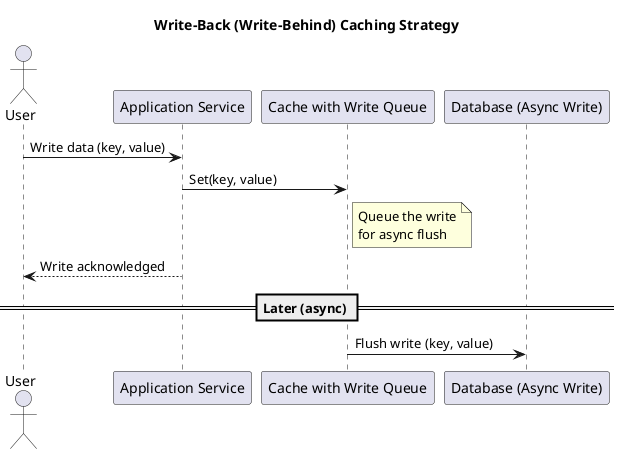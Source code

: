 @startuml
title Write-Back (Write-Behind) Caching Strategy

actor User
participant "Application Service" as App
participant "Cache with Write Queue" as Cache
participant "Database (Async Write)" as DB

User -> App : Write data (key, value)
App -> Cache : Set(key, value)
note right of Cache : Queue the write\nfor async flush
App --> User : Write acknowledged

== Later (async) ==
Cache -> DB : Flush write (key, value)

@enduml
